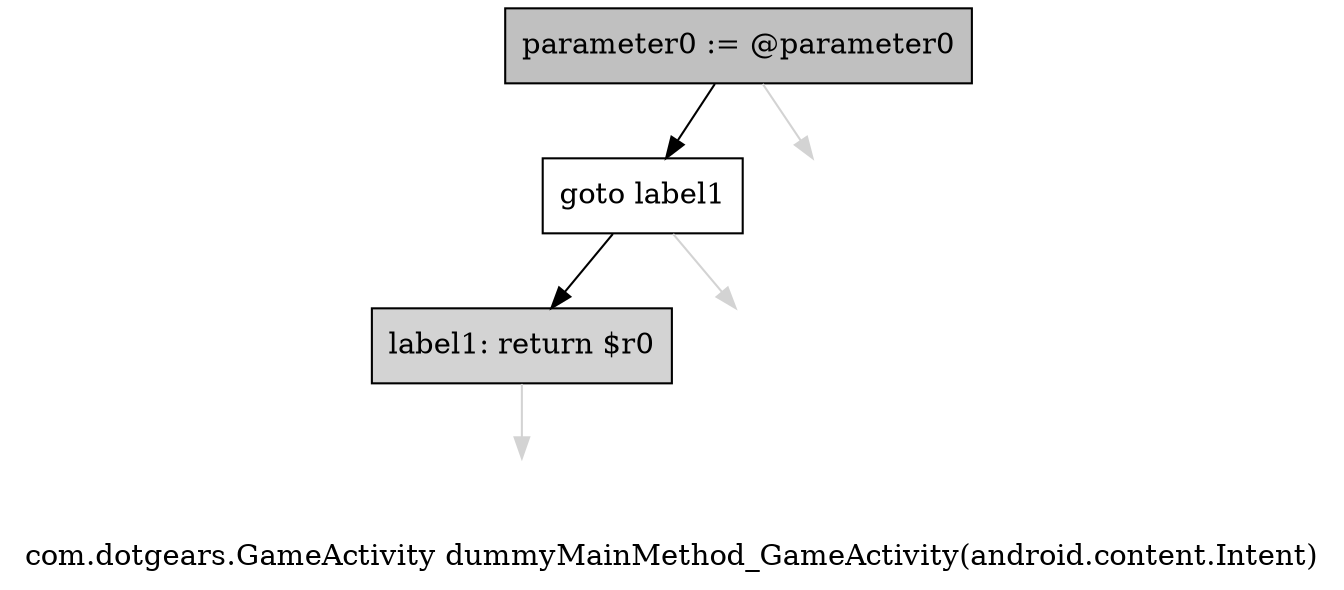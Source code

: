 digraph "com.dotgears.GameActivity dummyMainMethod_GameActivity(android.content.Intent)" {
    label="com.dotgears.GameActivity dummyMainMethod_GameActivity(android.content.Intent)";
    node [shape=box];
    "0" [style=filled,fillcolor=gray,label="parameter0 := @parameter0",];
    "1" [label="goto label1",];
    "0"->"1" [color=black,];
    "3" [style=invis,label="Esc",];
    "0"->"3" [color=lightgray,label="",];
    "2" [style=filled,fillcolor=lightgray,label="label1: return $r0",];
    "1"->"2" [color=black,];
    "4" [style=invis,label="Esc",];
    "1"->"4" [color=lightgray,label="",];
    "5" [style=invis,label="Esc",];
    "2"->"5" [color=lightgray,label="",];
}
